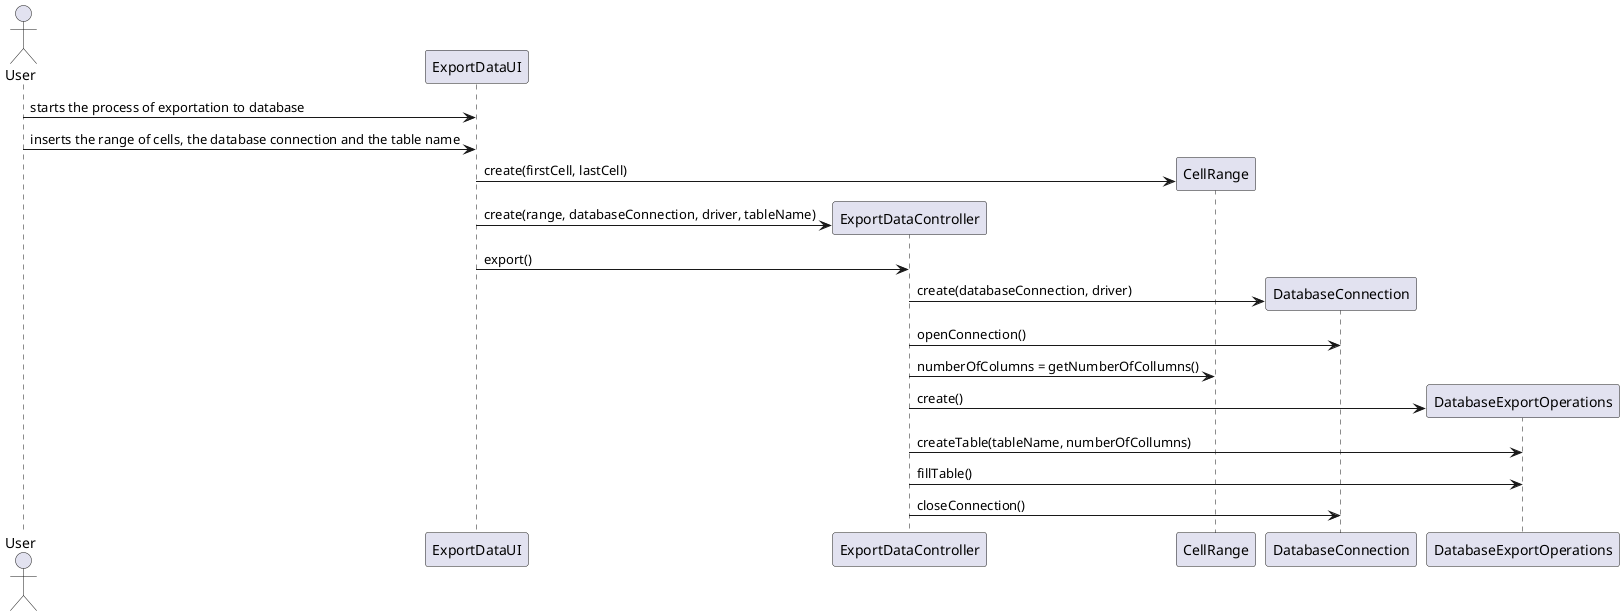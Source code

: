 @startuml

actor User
participant "ExportDataUI" as ui
participant "ExportDataController" as ctrl
participant "CellRange" as range
participant "DatabaseConnection" as db
participant "DatabaseExportOperations" as op

User -> ui : starts the process of exportation to database
User -> ui : inserts the range of cells, the database connection and the table name

create range
ui -> range : create(firstCell, lastCell)

create ctrl
ui -> ctrl : create(range, databaseConnection, driver, tableName)

ui -> ctrl : export()

create db
ctrl -> db : create(databaseConnection, driver)
ctrl -> db : openConnection()

ctrl -> range : numberOfColumns = getNumberOfCollumns()

create op
ctrl -> op  : create()
ctrl -> op : createTable(tableName, numberOfCollumns)
ctrl -> op : fillTable()
ctrl -> db : closeConnection()

@enduml
